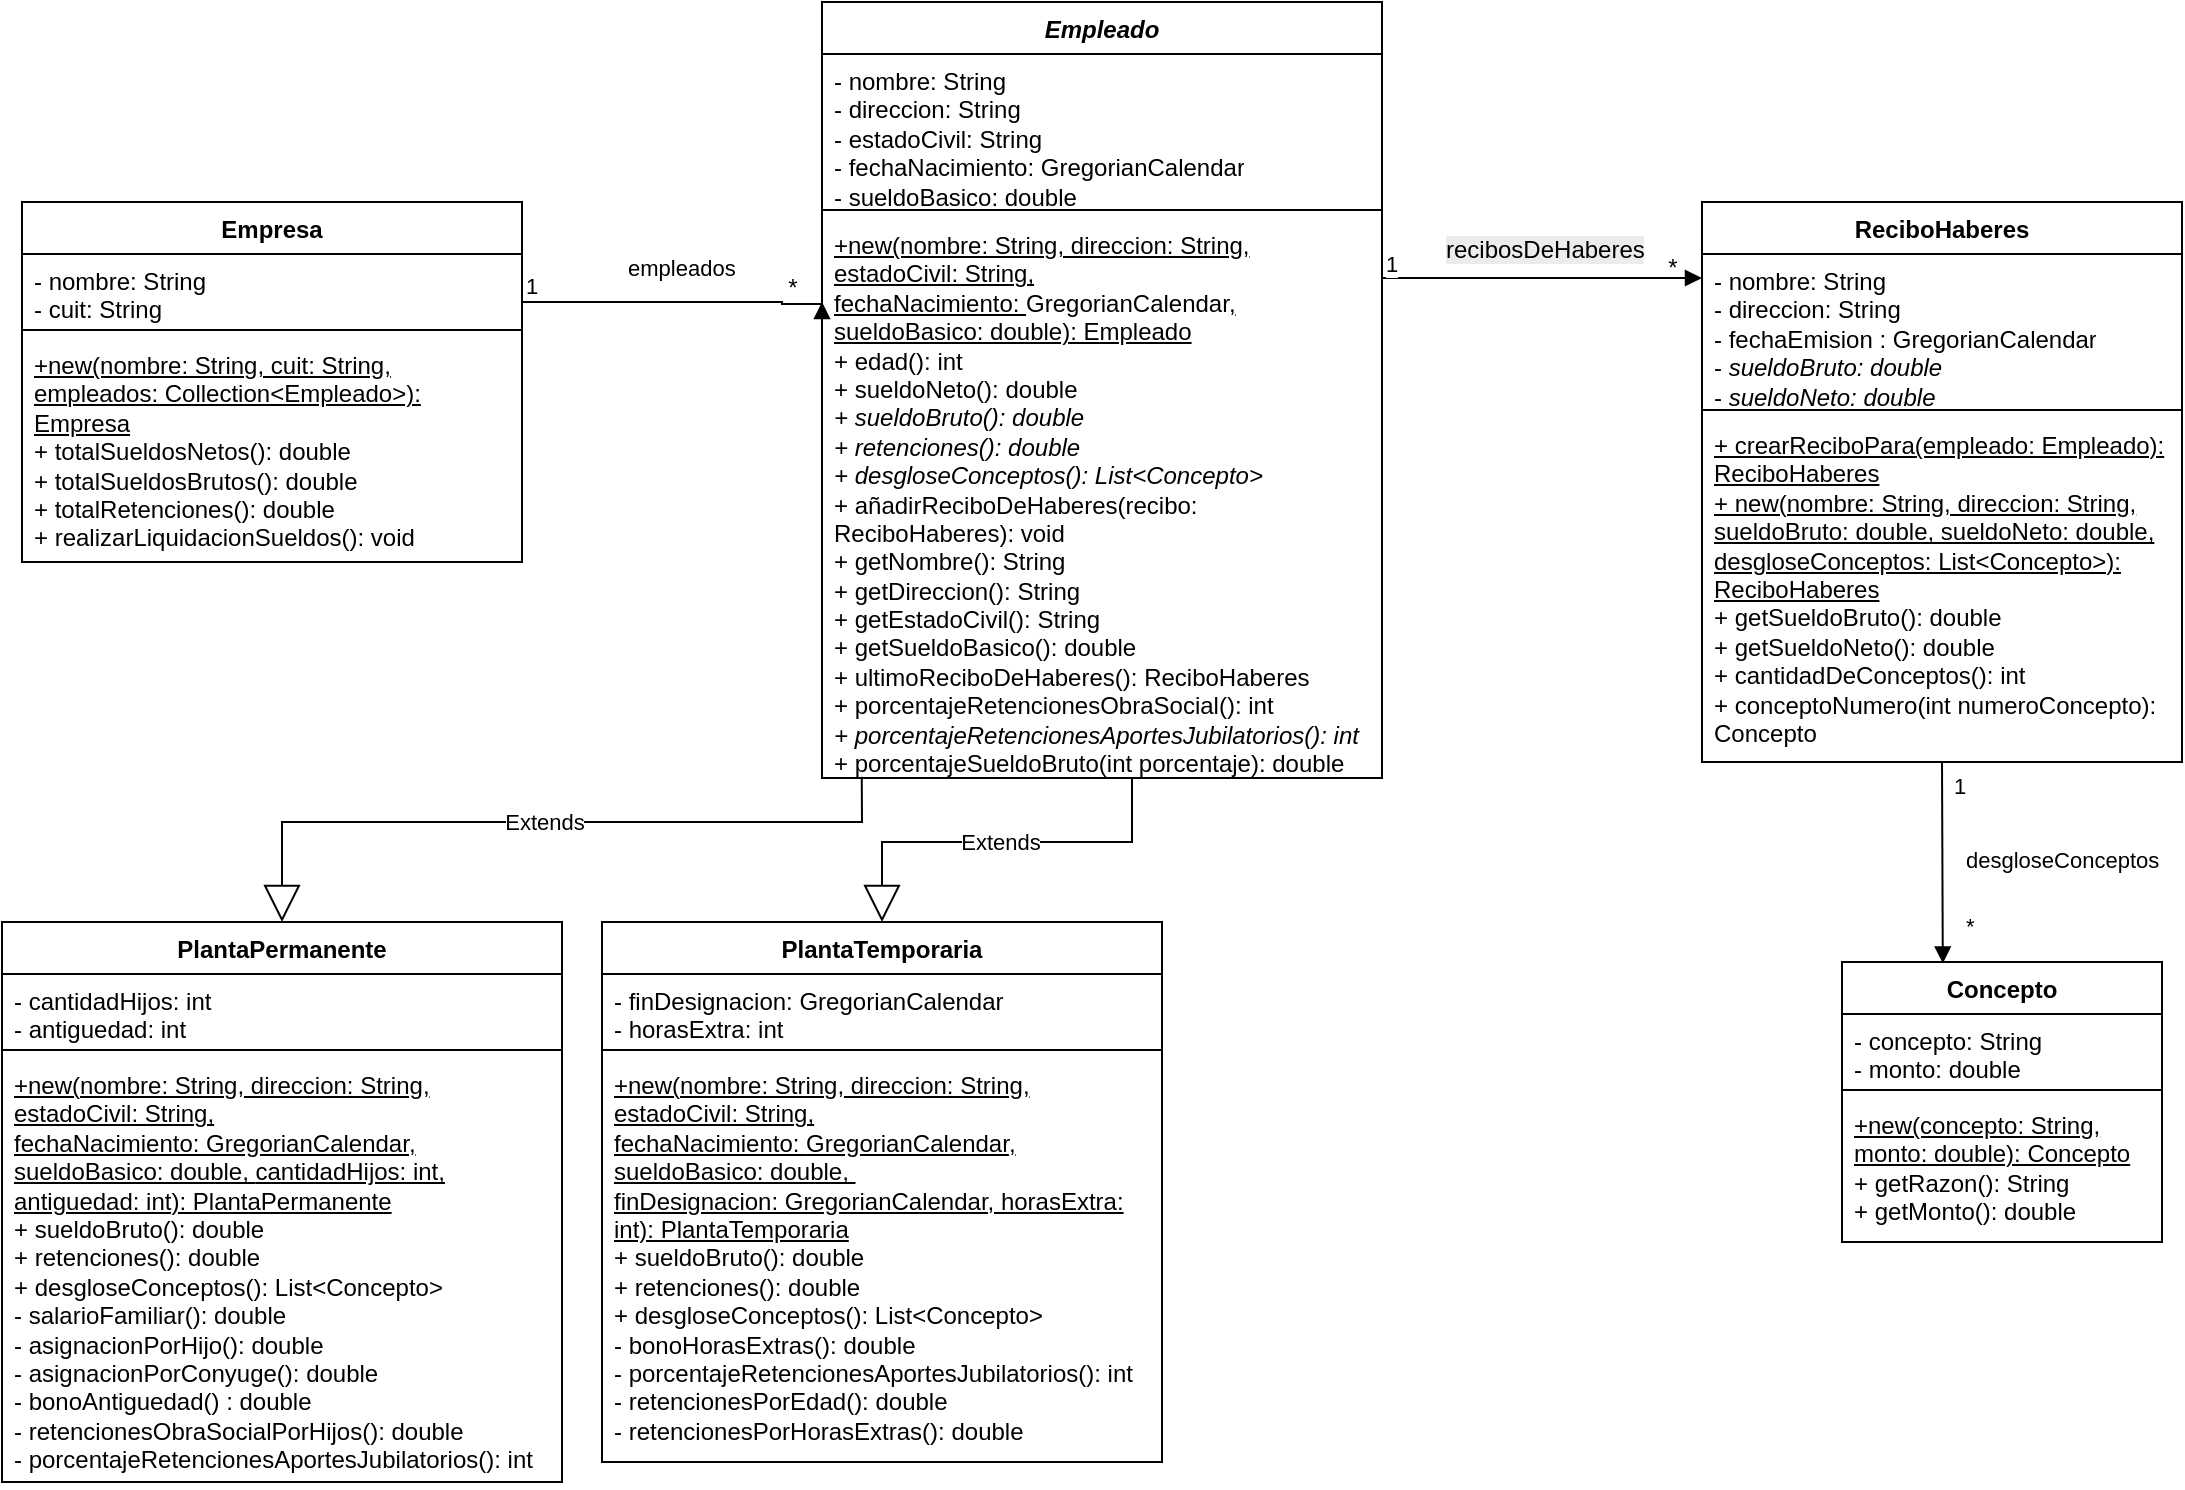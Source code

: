 <mxfile version="26.2.5">
  <diagram name="Página-1" id="iM1ATT2iUyX-c64W9mBz">
    <mxGraphModel dx="728" dy="378" grid="1" gridSize="10" guides="1" tooltips="1" connect="1" arrows="1" fold="1" page="1" pageScale="1" pageWidth="583" pageHeight="827" math="0" shadow="0">
      <root>
        <mxCell id="0" />
        <mxCell id="1" parent="0" />
        <mxCell id="am1LV9LO4R9SNQOCWqpo-2" value="Empresa" style="swimlane;fontStyle=1;align=center;verticalAlign=top;childLayout=stackLayout;horizontal=1;startSize=26;horizontalStack=0;resizeParent=1;resizeParentMax=0;resizeLast=0;collapsible=1;marginBottom=0;whiteSpace=wrap;html=1;" parent="1" vertex="1">
          <mxGeometry x="40" y="170" width="250" height="180" as="geometry" />
        </mxCell>
        <mxCell id="am1LV9LO4R9SNQOCWqpo-3" value="- nombre: String&lt;div&gt;- cuit: String&lt;/div&gt;" style="text;strokeColor=none;fillColor=none;align=left;verticalAlign=top;spacingLeft=4;spacingRight=4;overflow=hidden;rotatable=0;points=[[0,0.5],[1,0.5]];portConstraint=eastwest;whiteSpace=wrap;html=1;" parent="am1LV9LO4R9SNQOCWqpo-2" vertex="1">
          <mxGeometry y="26" width="250" height="34" as="geometry" />
        </mxCell>
        <mxCell id="am1LV9LO4R9SNQOCWqpo-4" value="" style="line;strokeWidth=1;fillColor=none;align=left;verticalAlign=middle;spacingTop=-1;spacingLeft=3;spacingRight=3;rotatable=0;labelPosition=right;points=[];portConstraint=eastwest;strokeColor=inherit;" parent="am1LV9LO4R9SNQOCWqpo-2" vertex="1">
          <mxGeometry y="60" width="250" height="8" as="geometry" />
        </mxCell>
        <mxCell id="am1LV9LO4R9SNQOCWqpo-5" value="&lt;div&gt;&lt;u&gt;+new(nombre: String, cuit: String, empleados: Collection&amp;lt;Empleado&amp;gt;): Empresa&lt;/u&gt;&lt;/div&gt;+ totalSueldosNetos(): double&lt;br&gt;+ totalSueldosBrutos(): double&lt;br&gt;+ totalRetenciones(): double&lt;br&gt;+ realizarLiquidacionSueldos(): void" style="text;strokeColor=none;fillColor=none;align=left;verticalAlign=top;spacingLeft=4;spacingRight=4;overflow=hidden;rotatable=0;points=[[0,0.5],[1,0.5]];portConstraint=eastwest;whiteSpace=wrap;html=1;" parent="am1LV9LO4R9SNQOCWqpo-2" vertex="1">
          <mxGeometry y="68" width="250" height="112" as="geometry" />
        </mxCell>
        <mxCell id="am1LV9LO4R9SNQOCWqpo-6" value="&lt;i&gt;Empleado&lt;/i&gt;" style="swimlane;fontStyle=1;align=center;verticalAlign=top;childLayout=stackLayout;horizontal=1;startSize=26;horizontalStack=0;resizeParent=1;resizeParentMax=0;resizeLast=0;collapsible=1;marginBottom=0;whiteSpace=wrap;html=1;" parent="1" vertex="1">
          <mxGeometry x="440" y="70" width="280" height="388" as="geometry">
            <mxRectangle x="440" y="170" width="90" height="30" as="alternateBounds" />
          </mxGeometry>
        </mxCell>
        <mxCell id="am1LV9LO4R9SNQOCWqpo-7" value="- nombre: String&lt;div&gt;- direccion: String&lt;/div&gt;&lt;div&gt;- estadoCivil: String&lt;/div&gt;&lt;div&gt;- fechaNacimiento: GregorianCalendar&lt;br&gt;- sueldoBasico: double&lt;br&gt;&lt;/div&gt;" style="text;strokeColor=none;fillColor=none;align=left;verticalAlign=top;spacingLeft=4;spacingRight=4;overflow=hidden;rotatable=0;points=[[0,0.5],[1,0.5]];portConstraint=eastwest;whiteSpace=wrap;html=1;" parent="am1LV9LO4R9SNQOCWqpo-6" vertex="1">
          <mxGeometry y="26" width="280" height="74" as="geometry" />
        </mxCell>
        <mxCell id="am1LV9LO4R9SNQOCWqpo-8" value="" style="line;strokeWidth=1;fillColor=none;align=left;verticalAlign=middle;spacingTop=-1;spacingLeft=3;spacingRight=3;rotatable=0;labelPosition=right;points=[];portConstraint=eastwest;strokeColor=inherit;" parent="am1LV9LO4R9SNQOCWqpo-6" vertex="1">
          <mxGeometry y="100" width="280" height="8" as="geometry" />
        </mxCell>
        <mxCell id="am1LV9LO4R9SNQOCWqpo-9" value="&lt;u&gt;+new(nombre: String, direccion: String, estadoCivil: String, fechaNacimiento:&amp;nbsp;&lt;/u&gt;GregorianCalendar&lt;u&gt;, sueldoBasico: double): Empleado&lt;/u&gt;&lt;br&gt;+ edad(): int&lt;br&gt;+ sueldoNeto()&lt;span style=&quot;color: light-dark(rgb(0, 0, 0), rgb(255, 255, 255)); background-color: transparent;&quot;&gt;: double&lt;/span&gt;&lt;br&gt;&lt;div&gt;&lt;i&gt;+ sueldoBruto(): double&lt;br&gt;+ retenciones()&lt;span style=&quot;background-color: transparent; color: light-dark(rgb(0, 0, 0), rgb(255, 255, 255));&quot;&gt;: double&lt;/span&gt;&lt;/i&gt;&lt;/div&gt;&lt;div&gt;&lt;span style=&quot;background-color: transparent; color: light-dark(rgb(0, 0, 0), rgb(255, 255, 255));&quot;&gt;&lt;i&gt;+ desgloseConceptos(): List&amp;lt;Concepto&amp;gt;&lt;br&gt;&lt;/i&gt;&lt;/span&gt;+ añadirReciboDeHaberes(recibo: ReciboHaberes): void&lt;br&gt;+ getNombre(): String&lt;/div&gt;&lt;div&gt;+ getDireccion(): String&lt;/div&gt;&lt;div&gt;+ getEstadoCivil(): String&lt;br&gt;+ getSueldoBasico(): double&lt;/div&gt;&lt;div&gt;+ ultimoReciboDeHaberes(): ReciboHaberes&lt;/div&gt;&lt;div&gt;+ porcentajeRetencionesObraSocial(): int&lt;br&gt;&lt;i&gt;+ porcentajeRetencionesAportesJubilatorios(): int&lt;br&gt;&lt;/i&gt;+ porcentajeSueldoBruto(int porcentaje): double&lt;i&gt;&lt;/i&gt;&lt;/div&gt;" style="text;strokeColor=none;fillColor=none;align=left;verticalAlign=top;spacingLeft=4;spacingRight=4;overflow=hidden;rotatable=0;points=[[0,0.5],[1,0.5]];portConstraint=eastwest;whiteSpace=wrap;html=1;" parent="am1LV9LO4R9SNQOCWqpo-6" vertex="1">
          <mxGeometry y="108" width="280" height="280" as="geometry" />
        </mxCell>
        <mxCell id="am1LV9LO4R9SNQOCWqpo-14" value="empleados" style="endArrow=block;endFill=1;html=1;edgeStyle=orthogonalEdgeStyle;align=left;verticalAlign=top;rounded=0;" parent="1" edge="1">
          <mxGeometry x="-0.338" y="30" relative="1" as="geometry">
            <mxPoint x="290" y="220" as="sourcePoint" />
            <mxPoint x="440" y="220" as="targetPoint" />
            <Array as="points">
              <mxPoint x="420" y="220" />
              <mxPoint x="420" y="221" />
            </Array>
            <mxPoint as="offset" />
          </mxGeometry>
        </mxCell>
        <mxCell id="am1LV9LO4R9SNQOCWqpo-15" value="1" style="edgeLabel;resizable=0;html=1;align=left;verticalAlign=bottom;" parent="am1LV9LO4R9SNQOCWqpo-14" connectable="0" vertex="1">
          <mxGeometry x="-1" relative="1" as="geometry" />
        </mxCell>
        <mxCell id="am1LV9LO4R9SNQOCWqpo-16" value="*" style="text;html=1;align=center;verticalAlign=middle;resizable=0;points=[];autosize=1;strokeColor=none;fillColor=none;" parent="1" vertex="1">
          <mxGeometry x="410" y="198" width="30" height="30" as="geometry" />
        </mxCell>
        <mxCell id="am1LV9LO4R9SNQOCWqpo-19" value="PlantaPermanente" style="swimlane;fontStyle=1;align=center;verticalAlign=top;childLayout=stackLayout;horizontal=1;startSize=26;horizontalStack=0;resizeParent=1;resizeParentMax=0;resizeLast=0;collapsible=1;marginBottom=0;whiteSpace=wrap;html=1;" parent="1" vertex="1">
          <mxGeometry x="30" y="530" width="280" height="280" as="geometry" />
        </mxCell>
        <mxCell id="am1LV9LO4R9SNQOCWqpo-20" value="- cantidadHijos: int&lt;div&gt;- antiguedad: int&lt;/div&gt;" style="text;strokeColor=none;fillColor=none;align=left;verticalAlign=top;spacingLeft=4;spacingRight=4;overflow=hidden;rotatable=0;points=[[0,0.5],[1,0.5]];portConstraint=eastwest;whiteSpace=wrap;html=1;" parent="am1LV9LO4R9SNQOCWqpo-19" vertex="1">
          <mxGeometry y="26" width="280" height="34" as="geometry" />
        </mxCell>
        <mxCell id="am1LV9LO4R9SNQOCWqpo-21" value="" style="line;strokeWidth=1;fillColor=none;align=left;verticalAlign=middle;spacingTop=-1;spacingLeft=3;spacingRight=3;rotatable=0;labelPosition=right;points=[];portConstraint=eastwest;strokeColor=inherit;" parent="am1LV9LO4R9SNQOCWqpo-19" vertex="1">
          <mxGeometry y="60" width="280" height="8" as="geometry" />
        </mxCell>
        <mxCell id="am1LV9LO4R9SNQOCWqpo-22" value="&lt;u&gt;+new(&lt;/u&gt;&lt;u&gt;nombre: String, direccion: String, estadoCivil: String, fechaNacimiento:&amp;nbsp;GregorianCalendar, sueldoBasico: double,&amp;nbsp;&lt;/u&gt;&lt;u&gt;cantidadHijos: int, antiguedad: int): PlantaPermanente&lt;/u&gt;&lt;br&gt;+ sueldoBruto(): double&lt;br&gt;+ retenciones()&lt;span style=&quot;color: light-dark(rgb(0, 0, 0), rgb(255, 255, 255)); background-color: transparent;&quot;&gt;: double&lt;br&gt;&lt;/span&gt;+ desgloseConceptos(): List&amp;lt;Concepto&amp;gt;&lt;span style=&quot;color: light-dark(rgb(0, 0, 0), rgb(255, 255, 255)); background-color: transparent;&quot;&gt;&lt;br&gt;- salarioFamiliar(): double&lt;br&gt;- asignacionPorHijo(): double&lt;/span&gt;&lt;div&gt;&lt;span style=&quot;color: light-dark(rgb(0, 0, 0), rgb(255, 255, 255)); background-color: transparent;&quot;&gt;- asignacionPorConyuge(): double&lt;/span&gt;&lt;/div&gt;&lt;div&gt;&lt;span style=&quot;color: light-dark(rgb(0, 0, 0), rgb(255, 255, 255)); background-color: transparent;&quot;&gt;- bonoAntiguedad() : double&lt;br&gt;- retencionesObraSocialPorHijos(): double&lt;br&gt;&lt;/span&gt;- porcentajeRetencionesAportesJubilatorios(): int&lt;span style=&quot;color: light-dark(rgb(0, 0, 0), rgb(255, 255, 255)); background-color: transparent;&quot;&gt;&lt;/span&gt;&lt;/div&gt;" style="text;strokeColor=none;fillColor=none;align=left;verticalAlign=top;spacingLeft=4;spacingRight=4;overflow=hidden;rotatable=0;points=[[0,0.5],[1,0.5]];portConstraint=eastwest;whiteSpace=wrap;html=1;" parent="am1LV9LO4R9SNQOCWqpo-19" vertex="1">
          <mxGeometry y="68" width="280" height="212" as="geometry" />
        </mxCell>
        <mxCell id="am1LV9LO4R9SNQOCWqpo-23" value="Extends" style="endArrow=block;endSize=16;endFill=0;html=1;rounded=0;entryX=0.5;entryY=0;entryDx=0;entryDy=0;" parent="1" target="am1LV9LO4R9SNQOCWqpo-33" edge="1">
          <mxGeometry width="160" relative="1" as="geometry">
            <mxPoint x="595" y="458" as="sourcePoint" />
            <mxPoint x="840.1" y="499.44" as="targetPoint" />
            <Array as="points">
              <mxPoint x="595" y="490" />
              <mxPoint x="470" y="490" />
            </Array>
          </mxGeometry>
        </mxCell>
        <mxCell id="am1LV9LO4R9SNQOCWqpo-26" value="Extends" style="endArrow=block;endSize=16;endFill=0;html=1;rounded=0;entryX=0.5;entryY=0;entryDx=0;entryDy=0;exitX=0.071;exitY=0.998;exitDx=0;exitDy=0;exitPerimeter=0;" parent="1" source="am1LV9LO4R9SNQOCWqpo-9" target="am1LV9LO4R9SNQOCWqpo-19" edge="1">
          <mxGeometry width="160" relative="1" as="geometry">
            <mxPoint x="460" y="460" as="sourcePoint" />
            <mxPoint x="520.17" y="531" as="targetPoint" />
            <Array as="points">
              <mxPoint x="460" y="480" />
              <mxPoint x="170" y="480" />
            </Array>
          </mxGeometry>
        </mxCell>
        <mxCell id="am1LV9LO4R9SNQOCWqpo-33" value="PlantaTemporaria" style="swimlane;fontStyle=1;align=center;verticalAlign=top;childLayout=stackLayout;horizontal=1;startSize=26;horizontalStack=0;resizeParent=1;resizeParentMax=0;resizeLast=0;collapsible=1;marginBottom=0;whiteSpace=wrap;html=1;" parent="1" vertex="1">
          <mxGeometry x="330" y="530" width="280" height="270" as="geometry" />
        </mxCell>
        <mxCell id="am1LV9LO4R9SNQOCWqpo-34" value="- finDesignacion:&amp;nbsp;&lt;span style=&quot;color: light-dark(rgb(0, 0, 0), rgb(255, 255, 255)); background-color: transparent;&quot;&gt;GregorianCalendar&lt;/span&gt;&lt;div&gt;- horasExtra: int&lt;br&gt;&lt;br&gt;&lt;/div&gt;" style="text;strokeColor=none;fillColor=none;align=left;verticalAlign=top;spacingLeft=4;spacingRight=4;overflow=hidden;rotatable=0;points=[[0,0.5],[1,0.5]];portConstraint=eastwest;whiteSpace=wrap;html=1;" parent="am1LV9LO4R9SNQOCWqpo-33" vertex="1">
          <mxGeometry y="26" width="280" height="34" as="geometry" />
        </mxCell>
        <mxCell id="am1LV9LO4R9SNQOCWqpo-35" value="" style="line;strokeWidth=1;fillColor=none;align=left;verticalAlign=middle;spacingTop=-1;spacingLeft=3;spacingRight=3;rotatable=0;labelPosition=right;points=[];portConstraint=eastwest;strokeColor=inherit;" parent="am1LV9LO4R9SNQOCWqpo-33" vertex="1">
          <mxGeometry y="60" width="280" height="8" as="geometry" />
        </mxCell>
        <mxCell id="am1LV9LO4R9SNQOCWqpo-36" value="&lt;div&gt;&lt;u&gt;+new(&lt;/u&gt;&lt;u style=&quot;background-color: transparent; color: light-dark(rgb(0, 0, 0), rgb(255, 255, 255));&quot;&gt;nombre: String, direccion: String, estadoCivil: String, fechaNacimiento:&amp;nbsp;&lt;/u&gt;&lt;span style=&quot;background-color: transparent; color: light-dark(rgb(0, 0, 0), rgb(255, 255, 255));&quot;&gt;&lt;u&gt;GregorianCalendar&lt;/u&gt;&lt;/span&gt;&lt;u style=&quot;background-color: transparent; color: light-dark(rgb(0, 0, 0), rgb(255, 255, 255));&quot;&gt;, sueldoBasico: double,&amp;nbsp;&lt;/u&gt;&lt;/div&gt;&lt;div&gt;&lt;u style=&quot;background-color: transparent; color: light-dark(rgb(0, 0, 0), rgb(255, 255, 255));&quot;&gt;finDesignacion:&amp;nbsp;GregorianCalendar, horasExtra: int): PlantaTemporaria&lt;/u&gt;&lt;/div&gt;+ sueldoBruto(): double&lt;br&gt;+ retenciones()&lt;span style=&quot;color: light-dark(rgb(0, 0, 0), rgb(255, 255, 255)); background-color: transparent;&quot;&gt;: double&lt;br&gt;&lt;/span&gt;+ desgloseConceptos(): List&amp;lt;Concepto&amp;gt;&lt;span style=&quot;color: light-dark(rgb(0, 0, 0), rgb(255, 255, 255)); background-color: transparent;&quot;&gt;&lt;br&gt;- bonoHorasExtras(): double&lt;br&gt;&lt;/span&gt;- porcentajeRetencionesAportesJubilatorios(): int&lt;span style=&quot;color: light-dark(rgb(0, 0, 0), rgb(255, 255, 255)); background-color: transparent;&quot;&gt;&amp;nbsp;&lt;br&gt;- retencionesPorEdad(): double&lt;br&gt;&lt;/span&gt;- retencionesPorHorasExtras(): double&lt;span style=&quot;color: light-dark(rgb(0, 0, 0), rgb(255, 255, 255)); background-color: transparent;&quot;&gt;&lt;/span&gt;" style="text;strokeColor=none;fillColor=none;align=left;verticalAlign=top;spacingLeft=4;spacingRight=4;overflow=hidden;rotatable=0;points=[[0,0.5],[1,0.5]];portConstraint=eastwest;whiteSpace=wrap;html=1;" parent="am1LV9LO4R9SNQOCWqpo-33" vertex="1">
          <mxGeometry y="68" width="280" height="202" as="geometry" />
        </mxCell>
        <mxCell id="am1LV9LO4R9SNQOCWqpo-38" value="ReciboHaberes" style="swimlane;fontStyle=1;align=center;verticalAlign=top;childLayout=stackLayout;horizontal=1;startSize=26;horizontalStack=0;resizeParent=1;resizeParentMax=0;resizeLast=0;collapsible=1;marginBottom=0;whiteSpace=wrap;html=1;" parent="1" vertex="1">
          <mxGeometry x="880" y="170" width="240" height="280" as="geometry" />
        </mxCell>
        <mxCell id="am1LV9LO4R9SNQOCWqpo-39" value="- nombre: String&lt;div&gt;- direccion: String&lt;/div&gt;&lt;div&gt;- fechaEmision : GregorianCalendar&lt;br&gt;-&lt;i style=&quot;background-color: transparent; color: light-dark(rgb(0, 0, 0), rgb(255, 255, 255));&quot;&gt;&amp;nbsp;sueldoBruto: double&lt;br&gt;&lt;/i&gt;-&lt;i style=&quot;color: light-dark(rgb(0, 0, 0), rgb(255, 255, 255)); background-color: transparent;&quot;&gt;&amp;nbsp;sueldoNeto: double&lt;/i&gt;&lt;/div&gt;" style="text;strokeColor=none;fillColor=none;align=left;verticalAlign=top;spacingLeft=4;spacingRight=4;overflow=hidden;rotatable=0;points=[[0,0.5],[1,0.5]];portConstraint=eastwest;whiteSpace=wrap;html=1;" parent="am1LV9LO4R9SNQOCWqpo-38" vertex="1">
          <mxGeometry y="26" width="240" height="74" as="geometry" />
        </mxCell>
        <mxCell id="am1LV9LO4R9SNQOCWqpo-40" value="" style="line;strokeWidth=1;fillColor=none;align=left;verticalAlign=middle;spacingTop=-1;spacingLeft=3;spacingRight=3;rotatable=0;labelPosition=right;points=[];portConstraint=eastwest;strokeColor=inherit;" parent="am1LV9LO4R9SNQOCWqpo-38" vertex="1">
          <mxGeometry y="100" width="240" height="8" as="geometry" />
        </mxCell>
        <mxCell id="am1LV9LO4R9SNQOCWqpo-41" value="&lt;u&gt;+ crearReciboPara(empleado: Empleado): ReciboHaberes&lt;/u&gt;&lt;br&gt;&lt;u&gt;+ new(nombre: String, direccion: String, sueldoBruto: double, sueldoNeto: double, desgloseConceptos: List&amp;lt;Concepto&amp;gt;): ReciboHaberes&lt;/u&gt;&lt;br&gt;+ getSueldoBruto(): double&lt;br&gt;+ getSueldoNeto(): double&lt;div&gt;+ cantidadDeConceptos(): int&lt;br&gt;+ conceptoNumero(int numeroConcepto): Concepto&lt;/div&gt;" style="text;strokeColor=none;fillColor=none;align=left;verticalAlign=top;spacingLeft=4;spacingRight=4;overflow=hidden;rotatable=0;points=[[0,0.5],[1,0.5]];portConstraint=eastwest;whiteSpace=wrap;html=1;" parent="am1LV9LO4R9SNQOCWqpo-38" vertex="1">
          <mxGeometry y="108" width="240" height="172" as="geometry" />
        </mxCell>
        <mxCell id="am1LV9LO4R9SNQOCWqpo-43" value="&lt;span style=&quot;font-size: 12px; text-wrap-mode: wrap; background-color: rgb(236, 236, 236);&quot;&gt;recibosDeHaberes&lt;/span&gt;" style="endArrow=block;endFill=1;html=1;edgeStyle=orthogonalEdgeStyle;align=left;verticalAlign=top;rounded=0;" parent="1" target="am1LV9LO4R9SNQOCWqpo-39" edge="1">
          <mxGeometry x="-0.287" y="28" relative="1" as="geometry">
            <mxPoint x="720" y="250" as="sourcePoint" />
            <mxPoint x="880" y="230" as="targetPoint" />
            <Array as="points">
              <mxPoint x="720" y="208" />
            </Array>
            <mxPoint as="offset" />
          </mxGeometry>
        </mxCell>
        <mxCell id="am1LV9LO4R9SNQOCWqpo-44" value="1" style="edgeLabel;resizable=0;html=1;align=left;verticalAlign=bottom;" parent="am1LV9LO4R9SNQOCWqpo-43" connectable="0" vertex="1">
          <mxGeometry x="-1" relative="1" as="geometry">
            <mxPoint y="-41" as="offset" />
          </mxGeometry>
        </mxCell>
        <mxCell id="am1LV9LO4R9SNQOCWqpo-45" value="*" style="text;html=1;align=center;verticalAlign=middle;resizable=0;points=[];autosize=1;strokeColor=none;fillColor=none;" parent="1" vertex="1">
          <mxGeometry x="850" y="188" width="30" height="30" as="geometry" />
        </mxCell>
        <mxCell id="am1LV9LO4R9SNQOCWqpo-51" value="Concepto" style="swimlane;fontStyle=1;align=center;verticalAlign=top;childLayout=stackLayout;horizontal=1;startSize=26;horizontalStack=0;resizeParent=1;resizeParentMax=0;resizeLast=0;collapsible=1;marginBottom=0;whiteSpace=wrap;html=1;" parent="1" vertex="1">
          <mxGeometry x="950" y="550" width="160" height="140" as="geometry" />
        </mxCell>
        <mxCell id="am1LV9LO4R9SNQOCWqpo-52" value="- concepto: String&lt;div&gt;- monto: double&lt;/div&gt;" style="text;strokeColor=none;fillColor=none;align=left;verticalAlign=top;spacingLeft=4;spacingRight=4;overflow=hidden;rotatable=0;points=[[0,0.5],[1,0.5]];portConstraint=eastwest;whiteSpace=wrap;html=1;" parent="am1LV9LO4R9SNQOCWqpo-51" vertex="1">
          <mxGeometry y="26" width="160" height="34" as="geometry" />
        </mxCell>
        <mxCell id="am1LV9LO4R9SNQOCWqpo-53" value="" style="line;strokeWidth=1;fillColor=none;align=left;verticalAlign=middle;spacingTop=-1;spacingLeft=3;spacingRight=3;rotatable=0;labelPosition=right;points=[];portConstraint=eastwest;strokeColor=inherit;" parent="am1LV9LO4R9SNQOCWqpo-51" vertex="1">
          <mxGeometry y="60" width="160" height="8" as="geometry" />
        </mxCell>
        <mxCell id="am1LV9LO4R9SNQOCWqpo-54" value="&lt;u&gt;+new(concepto: String, monto: double): Concepto&lt;/u&gt;&lt;br&gt;+ getRazon(): String&lt;br&gt;+ getMonto(): double" style="text;strokeColor=none;fillColor=none;align=left;verticalAlign=top;spacingLeft=4;spacingRight=4;overflow=hidden;rotatable=0;points=[[0,0.5],[1,0.5]];portConstraint=eastwest;whiteSpace=wrap;html=1;" parent="am1LV9LO4R9SNQOCWqpo-51" vertex="1">
          <mxGeometry y="68" width="160" height="72" as="geometry" />
        </mxCell>
        <mxCell id="am1LV9LO4R9SNQOCWqpo-55" value="desgloseConceptos" style="endArrow=block;endFill=1;html=1;edgeStyle=orthogonalEdgeStyle;align=left;verticalAlign=top;rounded=0;entryX=0.315;entryY=0.005;entryDx=0;entryDy=0;entryPerimeter=0;" parent="1" target="am1LV9LO4R9SNQOCWqpo-51" edge="1">
          <mxGeometry x="-0.279" y="10" relative="1" as="geometry">
            <mxPoint x="1000" y="450" as="sourcePoint" />
            <mxPoint x="1001" y="530" as="targetPoint" />
            <Array as="points">
              <mxPoint x="1000" y="450" />
            </Array>
            <mxPoint as="offset" />
          </mxGeometry>
        </mxCell>
        <mxCell id="am1LV9LO4R9SNQOCWqpo-56" value="1" style="edgeLabel;resizable=0;html=1;align=left;verticalAlign=bottom;" parent="am1LV9LO4R9SNQOCWqpo-55" connectable="0" vertex="1">
          <mxGeometry x="-1" relative="1" as="geometry">
            <mxPoint x="4" y="20" as="offset" />
          </mxGeometry>
        </mxCell>
        <mxCell id="am1LV9LO4R9SNQOCWqpo-57" value="*" style="edgeLabel;resizable=0;html=1;align=left;verticalAlign=bottom;" parent="1" connectable="0" vertex="1">
          <mxGeometry x="1010" y="540" as="geometry" />
        </mxCell>
      </root>
    </mxGraphModel>
  </diagram>
</mxfile>
